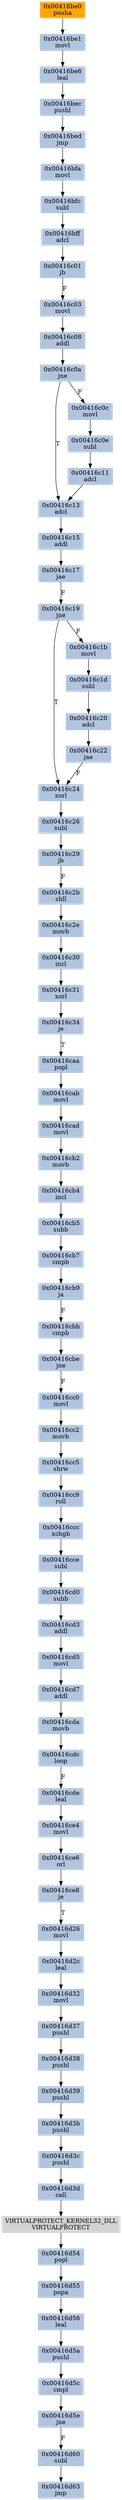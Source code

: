 strict digraph G {
	graph [bgcolor=transparent,
		name=G
	];
	node [color=lightsteelblue,
		fillcolor=lightsteelblue,
		shape=rectangle,
		style=filled
	];
	"0x00416cd0"	[label="0x00416cd0
subb"];
	"0x00416cd3"	[label="0x00416cd3
addl"];
	"0x00416cd0" -> "0x00416cd3"	[color="#000000"];
	"0x00416d26"	[label="0x00416d26
movl"];
	"0x00416d2c"	[label="0x00416d2c
leal"];
	"0x00416d26" -> "0x00416d2c"	[color="#000000"];
	"0x00416bff"	[label="0x00416bff
adcl"];
	"0x00416c01"	[label="0x00416c01
jb"];
	"0x00416bff" -> "0x00416c01"	[color="#000000"];
	"0x00416cb2"	[label="0x00416cb2
movb"];
	"0x00416cb4"	[label="0x00416cb4
incl"];
	"0x00416cb2" -> "0x00416cb4"	[color="#000000"];
	"0x00416c22"	[label="0x00416c22
jae"];
	"0x00416c24"	[label="0x00416c24
xorl"];
	"0x00416c22" -> "0x00416c24"	[color="#000000",
		label=F];
	"0x00416d5a"	[label="0x00416d5a
pushl"];
	"0x00416d5c"	[label="0x00416d5c
cmpl"];
	"0x00416d5a" -> "0x00416d5c"	[color="#000000"];
	"0x00416d56"	[label="0x00416d56
leal"];
	"0x00416d56" -> "0x00416d5a"	[color="#000000"];
	"0x00416cb9"	[label="0x00416cb9
ja"];
	"0x00416cbb"	[label="0x00416cbb
cmpb"];
	"0x00416cb9" -> "0x00416cbb"	[color="#000000",
		label=F];
	"0x00416c30"	[label="0x00416c30
incl"];
	"0x00416c31"	[label="0x00416c31
xorl"];
	"0x00416c30" -> "0x00416c31"	[color="#000000"];
	"0x00416d39"	[label="0x00416d39
pushl"];
	"0x00416d3b"	[label="0x00416d3b
pushl"];
	"0x00416d39" -> "0x00416d3b"	[color="#000000"];
	"0x00416c0a"	[label="0x00416c0a
jne"];
	"0x00416c13"	[label="0x00416c13
adcl"];
	"0x00416c0a" -> "0x00416c13"	[color="#000000",
		label=T];
	"0x00416c0c"	[label="0x00416c0c
movl"];
	"0x00416c0a" -> "0x00416c0c"	[color="#000000",
		label=F];
	"0x00416cb5"	[label="0x00416cb5
subb"];
	"0x00416cb4" -> "0x00416cb5"	[color="#000000"];
	"0x00416cc9"	[label="0x00416cc9
roll"];
	"0x00416ccc"	[label="0x00416ccc
xchgb"];
	"0x00416cc9" -> "0x00416ccc"	[color="#000000"];
	"0x00416cbe"	[label="0x00416cbe
jne"];
	"0x00416cc0"	[label="0x00416cc0
movl"];
	"0x00416cbe" -> "0x00416cc0"	[color="#000000",
		label=F];
	"0x00416cc2"	[label="0x00416cc2
movb"];
	"0x00416cc0" -> "0x00416cc2"	[color="#000000"];
	"0x00416cce"	[label="0x00416cce
subl"];
	"0x00416ccc" -> "0x00416cce"	[color="#000000"];
	"0x00416d32"	[label="0x00416d32
movl"];
	"0x00416d2c" -> "0x00416d32"	[color="#000000"];
	"0x00416cb7"	[label="0x00416cb7
cmpb"];
	"0x00416cb7" -> "0x00416cb9"	[color="#000000"];
	"0x00416d3c"	[label="0x00416d3c
pushl"];
	"0x00416d3b" -> "0x00416d3c"	[color="#000000"];
	"0x00416cd5"	[label="0x00416cd5
movl"];
	"0x00416cd3" -> "0x00416cd5"	[color="#000000"];
	"0x00416cab"	[label="0x00416cab
movl"];
	"0x00416cad"	[label="0x00416cad
movl"];
	"0x00416cab" -> "0x00416cad"	[color="#000000"];
	"0x00416c26"	[label="0x00416c26
subl"];
	"0x00416c24" -> "0x00416c26"	[color="#000000"];
	"0x00416be6"	[label="0x00416be6
leal"];
	"0x00416bec"	[label="0x00416bec
pushl"];
	"0x00416be6" -> "0x00416bec"	[color="#000000"];
	"0x00416cc5"	[label="0x00416cc5
shrw"];
	"0x00416cc2" -> "0x00416cc5"	[color="#000000"];
	"0x00416d5e"	[label="0x00416d5e
jne"];
	"0x00416d60"	[label="0x00416d60
subl"];
	"0x00416d5e" -> "0x00416d60"	[color="#000000",
		label=F];
	"0x00416d37"	[label="0x00416d37
pushl"];
	"0x00416d38"	[label="0x00416d38
pushl"];
	"0x00416d37" -> "0x00416d38"	[color="#000000"];
	"0x00416cce" -> "0x00416cd0"	[color="#000000"];
	"0x00416c15"	[label="0x00416c15
addl"];
	"0x00416c13" -> "0x00416c15"	[color="#000000"];
	"0x00416be0"	[color=lightgrey,
		fillcolor=orange,
		label="0x00416be0
pusha"];
	"0x00416be1"	[label="0x00416be1
movl"];
	"0x00416be0" -> "0x00416be1"	[color="#000000"];
	"0x00416d63"	[label="0x00416d63
jmp"];
	"0x00416d60" -> "0x00416d63"	[color="#000000"];
	"0x00416c17"	[label="0x00416c17
jae"];
	"0x00416c15" -> "0x00416c17"	[color="#000000"];
	"0x00416c34"	[label="0x00416c34
je"];
	"0x00416c31" -> "0x00416c34"	[color="#000000"];
	"0x00416c1b"	[label="0x00416c1b
movl"];
	"0x00416c1d"	[label="0x00416c1d
subl"];
	"0x00416c1b" -> "0x00416c1d"	[color="#000000"];
	"0x00416bed"	[label="0x00416bed
jmp"];
	"0x00416bec" -> "0x00416bed"	[color="#000000"];
	"0x00416c20"	[label="0x00416c20
adcl"];
	"0x00416c1d" -> "0x00416c20"	[color="#000000"];
	"0x00416ce6"	[label="0x00416ce6
orl"];
	"0x00416ce8"	[label="0x00416ce8
je"];
	"0x00416ce6" -> "0x00416ce8"	[color="#000000"];
	"0x00416c2e"	[label="0x00416c2e
movb"];
	"0x00416c2e" -> "0x00416c30"	[color="#000000"];
	"0x00416bfc"	[label="0x00416bfc
subl"];
	"0x00416bfc" -> "0x00416bff"	[color="#000000"];
	"0x00416c19"	[label="0x00416c19
jne"];
	"0x00416c17" -> "0x00416c19"	[color="#000000",
		label=F];
	"0x00416bfa"	[label="0x00416bfa
movl"];
	"0x00416bfa" -> "0x00416bfc"	[color="#000000"];
	"0x00416c03"	[label="0x00416c03
movl"];
	"0x00416c01" -> "0x00416c03"	[color="#000000",
		label=F];
	"0x00416be1" -> "0x00416be6"	[color="#000000"];
	"0x00416c11"	[label="0x00416c11
adcl"];
	"0x00416c11" -> "0x00416c13"	[color="#000000"];
	"0x00416cde"	[label="0x00416cde
leal"];
	"0x00416ce4"	[label="0x00416ce4
movl"];
	"0x00416cde" -> "0x00416ce4"	[color="#000000"];
	VIRTUALPROTECT_KERNEL32_DLL	[color=lightgrey,
		fillcolor=lightgrey,
		label="VIRTUALPROTECT_KERNEL32_DLL
VIRTUALPROTECT"];
	"0x00416d54"	[label="0x00416d54
popl"];
	VIRTUALPROTECT_KERNEL32_DLL -> "0x00416d54"	[color="#000000"];
	"0x00416c0e"	[label="0x00416c0e
subl"];
	"0x00416c0c" -> "0x00416c0e"	[color="#000000"];
	"0x00416c08"	[label="0x00416c08
addl"];
	"0x00416c03" -> "0x00416c08"	[color="#000000"];
	"0x00416cdc"	[label="0x00416cdc
loop"];
	"0x00416cdc" -> "0x00416cde"	[color="#000000",
		label=F];
	"0x00416c0e" -> "0x00416c11"	[color="#000000"];
	"0x00416ce8" -> "0x00416d26"	[color="#000000",
		label=T];
	"0x00416cad" -> "0x00416cb2"	[color="#000000"];
	"0x00416d32" -> "0x00416d37"	[color="#000000"];
	"0x00416caa"	[label="0x00416caa
popl"];
	"0x00416caa" -> "0x00416cab"	[color="#000000"];
	"0x00416c2b"	[label="0x00416c2b
shll"];
	"0x00416c2b" -> "0x00416c2e"	[color="#000000"];
	"0x00416c29"	[label="0x00416c29
jb"];
	"0x00416c26" -> "0x00416c29"	[color="#000000"];
	"0x00416d55"	[label="0x00416d55
popa"];
	"0x00416d55" -> "0x00416d56"	[color="#000000"];
	"0x00416d3d"	[label="0x00416d3d
call"];
	"0x00416d3c" -> "0x00416d3d"	[color="#000000"];
	"0x00416cda"	[label="0x00416cda
movb"];
	"0x00416cda" -> "0x00416cdc"	[color="#000000"];
	"0x00416d54" -> "0x00416d55"	[color="#000000"];
	"0x00416cb5" -> "0x00416cb7"	[color="#000000"];
	"0x00416c19" -> "0x00416c24"	[color="#000000",
		label=T];
	"0x00416c19" -> "0x00416c1b"	[color="#000000",
		label=F];
	"0x00416d3d" -> VIRTUALPROTECT_KERNEL32_DLL	[color="#000000"];
	"0x00416cd7"	[label="0x00416cd7
addl"];
	"0x00416cd7" -> "0x00416cda"	[color="#000000"];
	"0x00416cd5" -> "0x00416cd7"	[color="#000000"];
	"0x00416c29" -> "0x00416c2b"	[color="#000000",
		label=F];
	"0x00416c08" -> "0x00416c0a"	[color="#000000"];
	"0x00416d38" -> "0x00416d39"	[color="#000000"];
	"0x00416cc5" -> "0x00416cc9"	[color="#000000"];
	"0x00416bed" -> "0x00416bfa"	[color="#000000"];
	"0x00416c20" -> "0x00416c22"	[color="#000000"];
	"0x00416c34" -> "0x00416caa"	[color="#000000",
		label=T];
	"0x00416d5c" -> "0x00416d5e"	[color="#000000"];
	"0x00416ce4" -> "0x00416ce6"	[color="#000000"];
	"0x00416cbb" -> "0x00416cbe"	[color="#000000"];
}
